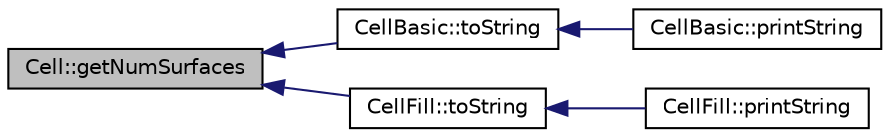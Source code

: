 digraph "Cell::getNumSurfaces"
{
  edge [fontname="Helvetica",fontsize="10",labelfontname="Helvetica",labelfontsize="10"];
  node [fontname="Helvetica",fontsize="10",shape=record];
  rankdir="LR";
  Node1 [label="Cell::getNumSurfaces",height=0.2,width=0.4,color="black", fillcolor="grey75", style="filled" fontcolor="black"];
  Node1 -> Node2 [dir="back",color="midnightblue",fontsize="10",style="solid",fontname="Helvetica"];
  Node2 [label="CellBasic::toString",height=0.2,width=0.4,color="black", fillcolor="white", style="filled",URL="$classCellBasic.html#a7c9a65e73c5c9004c2b75f40ab19e4b3",tooltip="Convert this CellBasic&#39;s attributes to a string format."];
  Node2 -> Node3 [dir="back",color="midnightblue",fontsize="10",style="solid",fontname="Helvetica"];
  Node3 [label="CellBasic::printString",height=0.2,width=0.4,color="black", fillcolor="white", style="filled",URL="$classCellBasic.html#a8a4daeca3487c62cfd7251ccb9e22847",tooltip="Prints a string representation of all of the CellBasic&#39;s attributes to the console."];
  Node1 -> Node4 [dir="back",color="midnightblue",fontsize="10",style="solid",fontname="Helvetica"];
  Node4 [label="CellFill::toString",height=0.2,width=0.4,color="black", fillcolor="white", style="filled",URL="$classCellFill.html#ac37b3795b89ffdd71315610e99100f8b",tooltip="Convert this CellFill&#39;s attributes to a string format."];
  Node4 -> Node5 [dir="back",color="midnightblue",fontsize="10",style="solid",fontname="Helvetica"];
  Node5 [label="CellFill::printString",height=0.2,width=0.4,color="black", fillcolor="white", style="filled",URL="$classCellFill.html#a26e6c0b4accfa1aa4926dfdc47b2d985",tooltip="Prints a string representation of all of the CellFill&#39;s attributes to the console."];
}
